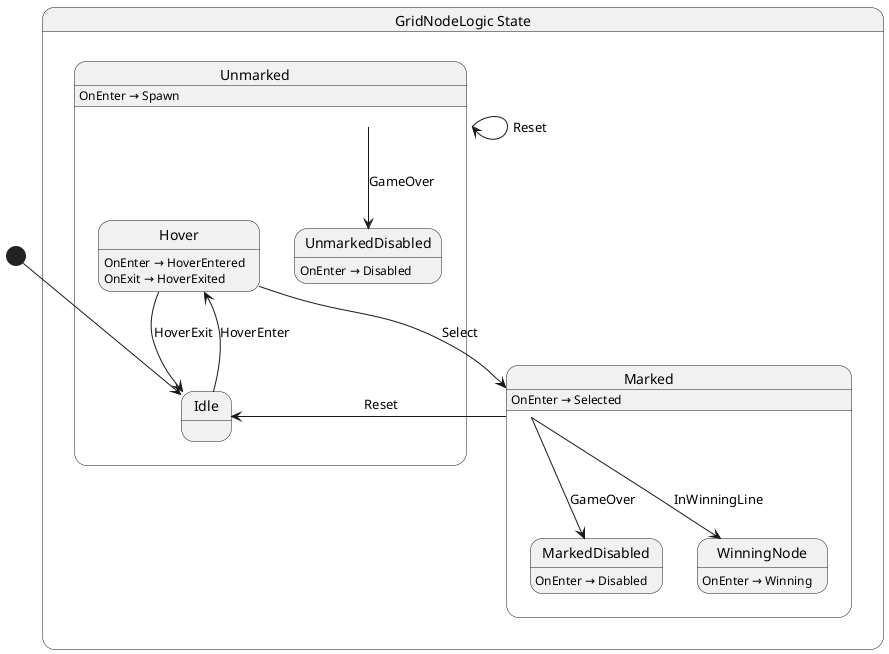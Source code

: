 @startuml GridNodeLogic
state "GridNodeLogic State" as Vertex_GridNode_State_GridNodeLogic_State {
  state "Marked" as Vertex_GridNode_State_GridNodeLogic_State_Marked {
    state "MarkedDisabled" as Vertex_GridNode_State_GridNodeLogic_State_MarkedDisabled
    state "WinningNode" as Vertex_GridNode_State_GridNodeLogic_State_WinningNode
  }
  state "Unmarked" as Vertex_GridNode_State_GridNodeLogic_State_Unmarked {
    state "UnmarkedDisabled" as Vertex_GridNode_State_GridNodeLogic_State_UnmarkedDisabled
    state "Hover" as Vertex_GridNode_State_GridNodeLogic_State_Hover
    state "Idle" as Vertex_GridNode_State_GridNodeLogic_State_Idle
  }
}

Vertex_GridNode_State_GridNodeLogic_State_Hover --> Vertex_GridNode_State_GridNodeLogic_State_Idle : HoverExit
Vertex_GridNode_State_GridNodeLogic_State_Hover --> Vertex_GridNode_State_GridNodeLogic_State_Marked : Select
Vertex_GridNode_State_GridNodeLogic_State_Idle --> Vertex_GridNode_State_GridNodeLogic_State_Hover : HoverEnter
Vertex_GridNode_State_GridNodeLogic_State_Marked --> Vertex_GridNode_State_GridNodeLogic_State_Idle : Reset
Vertex_GridNode_State_GridNodeLogic_State_Marked --> Vertex_GridNode_State_GridNodeLogic_State_MarkedDisabled : GameOver
Vertex_GridNode_State_GridNodeLogic_State_Marked --> Vertex_GridNode_State_GridNodeLogic_State_WinningNode : InWinningLine
Vertex_GridNode_State_GridNodeLogic_State_Unmarked --> Vertex_GridNode_State_GridNodeLogic_State_Unmarked : Reset
Vertex_GridNode_State_GridNodeLogic_State_Unmarked --> Vertex_GridNode_State_GridNodeLogic_State_UnmarkedDisabled : GameOver

Vertex_GridNode_State_GridNodeLogic_State_Hover : OnEnter → HoverEntered
Vertex_GridNode_State_GridNodeLogic_State_Hover : OnExit → HoverExited
Vertex_GridNode_State_GridNodeLogic_State_Marked : OnEnter → Selected
Vertex_GridNode_State_GridNodeLogic_State_MarkedDisabled : OnEnter → Disabled
Vertex_GridNode_State_GridNodeLogic_State_Unmarked : OnEnter → Spawn
Vertex_GridNode_State_GridNodeLogic_State_UnmarkedDisabled : OnEnter → Disabled
Vertex_GridNode_State_GridNodeLogic_State_WinningNode : OnEnter → Winning

[*] --> Vertex_GridNode_State_GridNodeLogic_State_Idle
@enduml